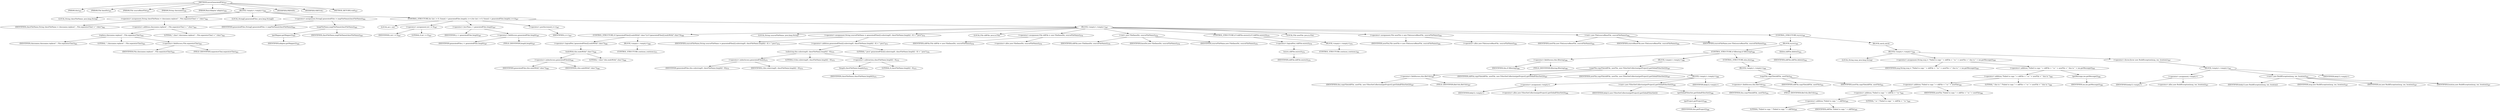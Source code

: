 digraph "moveGeneratedFile" {  
"971" [label = <(METHOD,moveGeneratedFile)<SUB>557</SUB>> ]
"54" [label = <(PARAM,this)<SUB>557</SUB>> ]
"972" [label = <(PARAM,File baseDir)<SUB>557</SUB>> ]
"973" [label = <(PARAM,File sourceBaseFile)<SUB>557</SUB>> ]
"974" [label = <(PARAM,String classname)<SUB>558</SUB>> ]
"975" [label = <(PARAM,RmicAdapter adapter)<SUB>559</SUB>> ]
"976" [label = <(BLOCK,&lt;empty&gt;,&lt;empty&gt;)<SUB>560</SUB>> ]
"977" [label = <(LOCAL,String classFileName: java.lang.String)> ]
"978" [label = <(&lt;operator&gt;.assignment,String classFileName = classname.replace('.', File.separatorChar) + &quot;.class&quot;)<SUB>562</SUB>> ]
"979" [label = <(IDENTIFIER,classFileName,String classFileName = classname.replace('.', File.separatorChar) + &quot;.class&quot;)<SUB>562</SUB>> ]
"980" [label = <(&lt;operator&gt;.addition,classname.replace('.', File.separatorChar) + &quot;.class&quot;)<SUB>563</SUB>> ]
"981" [label = <(replace,classname.replace('.', File.separatorChar))<SUB>563</SUB>> ]
"982" [label = <(IDENTIFIER,classname,classname.replace('.', File.separatorChar))<SUB>563</SUB>> ]
"983" [label = <(LITERAL,'.',classname.replace('.', File.separatorChar))<SUB>563</SUB>> ]
"984" [label = <(&lt;operator&gt;.fieldAccess,File.separatorChar)<SUB>563</SUB>> ]
"985" [label = <(IDENTIFIER,File,classname.replace('.', File.separatorChar))<SUB>563</SUB>> ]
"986" [label = <(FIELD_IDENTIFIER,separatorChar,separatorChar)<SUB>563</SUB>> ]
"987" [label = <(LITERAL,&quot;.class&quot;,classname.replace('.', File.separatorChar) + &quot;.class&quot;)<SUB>563</SUB>> ]
"988" [label = <(LOCAL,String[] generatedFiles: java.lang.String[])> ]
"989" [label = <(&lt;operator&gt;.assignment,String[] generatedFiles = mapFileName(classFileName))<SUB>564</SUB>> ]
"990" [label = <(IDENTIFIER,generatedFiles,String[] generatedFiles = mapFileName(classFileName))<SUB>564</SUB>> ]
"991" [label = <(mapFileName,mapFileName(classFileName))<SUB>565</SUB>> ]
"992" [label = <(getMapper,getMapper())<SUB>565</SUB>> ]
"993" [label = <(IDENTIFIER,adapter,getMapper())<SUB>565</SUB>> ]
"994" [label = <(IDENTIFIER,classFileName,mapFileName(classFileName))<SUB>565</SUB>> ]
"995" [label = <(CONTROL_STRUCTURE,for (int i = 0; Some(i &lt; generatedFiles.length); i++),for (int i = 0; Some(i &lt; generatedFiles.length); i++))<SUB>567</SUB>> ]
"996" [label = <(LOCAL,int i: int)> ]
"997" [label = <(&lt;operator&gt;.assignment,int i = 0)<SUB>567</SUB>> ]
"998" [label = <(IDENTIFIER,i,int i = 0)<SUB>567</SUB>> ]
"999" [label = <(LITERAL,0,int i = 0)<SUB>567</SUB>> ]
"1000" [label = <(&lt;operator&gt;.lessThan,i &lt; generatedFiles.length)<SUB>567</SUB>> ]
"1001" [label = <(IDENTIFIER,i,i &lt; generatedFiles.length)<SUB>567</SUB>> ]
"1002" [label = <(&lt;operator&gt;.fieldAccess,generatedFiles.length)<SUB>567</SUB>> ]
"1003" [label = <(IDENTIFIER,generatedFiles,i &lt; generatedFiles.length)<SUB>567</SUB>> ]
"1004" [label = <(FIELD_IDENTIFIER,length,length)<SUB>567</SUB>> ]
"1005" [label = <(&lt;operator&gt;.postIncrement,i++)<SUB>567</SUB>> ]
"1006" [label = <(IDENTIFIER,i,i++)<SUB>567</SUB>> ]
"1007" [label = <(BLOCK,&lt;empty&gt;,&lt;empty&gt;)<SUB>567</SUB>> ]
"1008" [label = <(CONTROL_STRUCTURE,if (!generatedFiles[i].endsWith(&quot;.class&quot;)),if (!generatedFiles[i].endsWith(&quot;.class&quot;)))<SUB>568</SUB>> ]
"1009" [label = <(&lt;operator&gt;.logicalNot,!generatedFiles[i].endsWith(&quot;.class&quot;))<SUB>568</SUB>> ]
"1010" [label = <(endsWith,this.endsWith(&quot;.class&quot;))<SUB>568</SUB>> ]
"1011" [label = <(&lt;operator&gt;.indexAccess,generatedFiles[i])<SUB>568</SUB>> ]
"1012" [label = <(IDENTIFIER,generatedFiles,this.endsWith(&quot;.class&quot;))<SUB>568</SUB>> ]
"1013" [label = <(IDENTIFIER,i,this.endsWith(&quot;.class&quot;))<SUB>568</SUB>> ]
"1014" [label = <(LITERAL,&quot;.class&quot;,this.endsWith(&quot;.class&quot;))<SUB>568</SUB>> ]
"1015" [label = <(BLOCK,&lt;empty&gt;,&lt;empty&gt;)<SUB>568</SUB>> ]
"1016" [label = <(CONTROL_STRUCTURE,continue;,continue;)<SUB>571</SUB>> ]
"1017" [label = <(LOCAL,String sourceFileName: java.lang.String)> ]
"1018" [label = <(&lt;operator&gt;.assignment,String sourceFileName = generatedFiles[i].substring(0, classFileName.length() - 6) + &quot;.java&quot;)<SUB>574</SUB>> ]
"1019" [label = <(IDENTIFIER,sourceFileName,String sourceFileName = generatedFiles[i].substring(0, classFileName.length() - 6) + &quot;.java&quot;)<SUB>574</SUB>> ]
"1020" [label = <(&lt;operator&gt;.addition,generatedFiles[i].substring(0, classFileName.length() - 6) + &quot;.java&quot;)<SUB>575</SUB>> ]
"1021" [label = <(substring,this.substring(0, classFileName.length() - 6))<SUB>575</SUB>> ]
"1022" [label = <(&lt;operator&gt;.indexAccess,generatedFiles[i])<SUB>575</SUB>> ]
"1023" [label = <(IDENTIFIER,generatedFiles,this.substring(0, classFileName.length() - 6))<SUB>575</SUB>> ]
"1024" [label = <(IDENTIFIER,i,this.substring(0, classFileName.length() - 6))<SUB>575</SUB>> ]
"1025" [label = <(LITERAL,0,this.substring(0, classFileName.length() - 6))<SUB>575</SUB>> ]
"1026" [label = <(&lt;operator&gt;.subtraction,classFileName.length() - 6)<SUB>575</SUB>> ]
"1027" [label = <(length,classFileName.length())<SUB>575</SUB>> ]
"1028" [label = <(IDENTIFIER,classFileName,classFileName.length())<SUB>575</SUB>> ]
"1029" [label = <(LITERAL,6,classFileName.length() - 6)<SUB>575</SUB>> ]
"1030" [label = <(LITERAL,&quot;.java&quot;,generatedFiles[i].substring(0, classFileName.length() - 6) + &quot;.java&quot;)<SUB>576</SUB>> ]
"50" [label = <(LOCAL,File oldFile: java.io.File)> ]
"1031" [label = <(&lt;operator&gt;.assignment,File oldFile = new File(baseDir, sourceFileName))<SUB>578</SUB>> ]
"1032" [label = <(IDENTIFIER,oldFile,File oldFile = new File(baseDir, sourceFileName))<SUB>578</SUB>> ]
"1033" [label = <(&lt;operator&gt;.alloc,new File(baseDir, sourceFileName))<SUB>578</SUB>> ]
"1034" [label = <(&lt;init&gt;,new File(baseDir, sourceFileName))<SUB>578</SUB>> ]
"49" [label = <(IDENTIFIER,oldFile,new File(baseDir, sourceFileName))<SUB>578</SUB>> ]
"1035" [label = <(IDENTIFIER,baseDir,new File(baseDir, sourceFileName))<SUB>578</SUB>> ]
"1036" [label = <(IDENTIFIER,sourceFileName,new File(baseDir, sourceFileName))<SUB>578</SUB>> ]
"1037" [label = <(CONTROL_STRUCTURE,if (!oldFile.exists()),if (!oldFile.exists()))<SUB>579</SUB>> ]
"1038" [label = <(&lt;operator&gt;.logicalNot,!oldFile.exists())<SUB>579</SUB>> ]
"1039" [label = <(exists,oldFile.exists())<SUB>579</SUB>> ]
"1040" [label = <(IDENTIFIER,oldFile,oldFile.exists())<SUB>579</SUB>> ]
"1041" [label = <(BLOCK,&lt;empty&gt;,&lt;empty&gt;)<SUB>579</SUB>> ]
"1042" [label = <(CONTROL_STRUCTURE,continue;,continue;)<SUB>581</SUB>> ]
"52" [label = <(LOCAL,File newFile: java.io.File)> ]
"1043" [label = <(&lt;operator&gt;.assignment,File newFile = new File(sourceBaseFile, sourceFileName))<SUB>584</SUB>> ]
"1044" [label = <(IDENTIFIER,newFile,File newFile = new File(sourceBaseFile, sourceFileName))<SUB>584</SUB>> ]
"1045" [label = <(&lt;operator&gt;.alloc,new File(sourceBaseFile, sourceFileName))<SUB>584</SUB>> ]
"1046" [label = <(&lt;init&gt;,new File(sourceBaseFile, sourceFileName))<SUB>584</SUB>> ]
"51" [label = <(IDENTIFIER,newFile,new File(sourceBaseFile, sourceFileName))<SUB>584</SUB>> ]
"1047" [label = <(IDENTIFIER,sourceBaseFile,new File(sourceBaseFile, sourceFileName))<SUB>584</SUB>> ]
"1048" [label = <(IDENTIFIER,sourceFileName,new File(sourceBaseFile, sourceFileName))<SUB>584</SUB>> ]
"1049" [label = <(CONTROL_STRUCTURE,try,try)<SUB>585</SUB>> ]
"1050" [label = <(BLOCK,try,try)<SUB>585</SUB>> ]
"1051" [label = <(CONTROL_STRUCTURE,if (filtering),if (filtering))<SUB>586</SUB>> ]
"1052" [label = <(&lt;operator&gt;.fieldAccess,this.filtering)<SUB>586</SUB>> ]
"1053" [label = <(IDENTIFIER,this,if (filtering))<SUB>586</SUB>> ]
"1054" [label = <(FIELD_IDENTIFIER,filtering,filtering)<SUB>586</SUB>> ]
"1055" [label = <(BLOCK,&lt;empty&gt;,&lt;empty&gt;)<SUB>586</SUB>> ]
"1056" [label = <(copyFile,copyFile(oldFile, newFile, new FilterSetCollection(getProject().getGlobalFilterSet())))<SUB>587</SUB>> ]
"1057" [label = <(&lt;operator&gt;.fieldAccess,this.fileUtils)<SUB>587</SUB>> ]
"1058" [label = <(IDENTIFIER,this,copyFile(oldFile, newFile, new FilterSetCollection(getProject().getGlobalFilterSet())))<SUB>587</SUB>> ]
"1059" [label = <(FIELD_IDENTIFIER,fileUtils,fileUtils)<SUB>587</SUB>> ]
"1060" [label = <(IDENTIFIER,oldFile,copyFile(oldFile, newFile, new FilterSetCollection(getProject().getGlobalFilterSet())))<SUB>587</SUB>> ]
"1061" [label = <(IDENTIFIER,newFile,copyFile(oldFile, newFile, new FilterSetCollection(getProject().getGlobalFilterSet())))<SUB>587</SUB>> ]
"1062" [label = <(BLOCK,&lt;empty&gt;,&lt;empty&gt;)<SUB>588</SUB>> ]
"1063" [label = <(&lt;operator&gt;.assignment,&lt;empty&gt;)> ]
"1064" [label = <(IDENTIFIER,$obj12,&lt;empty&gt;)> ]
"1065" [label = <(&lt;operator&gt;.alloc,new FilterSetCollection(getProject().getGlobalFilterSet()))<SUB>588</SUB>> ]
"1066" [label = <(&lt;init&gt;,new FilterSetCollection(getProject().getGlobalFilterSet()))<SUB>588</SUB>> ]
"1067" [label = <(IDENTIFIER,$obj12,new FilterSetCollection(getProject().getGlobalFilterSet()))> ]
"1068" [label = <(getGlobalFilterSet,getGlobalFilterSet())<SUB>588</SUB>> ]
"1069" [label = <(getProject,getProject())<SUB>588</SUB>> ]
"53" [label = <(IDENTIFIER,this,getProject())<SUB>588</SUB>> ]
"1070" [label = <(IDENTIFIER,$obj12,&lt;empty&gt;)> ]
"1071" [label = <(CONTROL_STRUCTURE,else,else)<SUB>590</SUB>> ]
"1072" [label = <(BLOCK,&lt;empty&gt;,&lt;empty&gt;)<SUB>590</SUB>> ]
"1073" [label = <(copyFile,copyFile(oldFile, newFile))<SUB>591</SUB>> ]
"1074" [label = <(&lt;operator&gt;.fieldAccess,this.fileUtils)<SUB>591</SUB>> ]
"1075" [label = <(IDENTIFIER,this,copyFile(oldFile, newFile))<SUB>591</SUB>> ]
"1076" [label = <(FIELD_IDENTIFIER,fileUtils,fileUtils)<SUB>591</SUB>> ]
"1077" [label = <(IDENTIFIER,oldFile,copyFile(oldFile, newFile))<SUB>591</SUB>> ]
"1078" [label = <(IDENTIFIER,newFile,copyFile(oldFile, newFile))<SUB>591</SUB>> ]
"1079" [label = <(delete,oldFile.delete())<SUB>593</SUB>> ]
"1080" [label = <(IDENTIFIER,oldFile,oldFile.delete())<SUB>593</SUB>> ]
"1081" [label = <(BLOCK,catch,catch)> ]
"1082" [label = <(BLOCK,&lt;empty&gt;,&lt;empty&gt;)<SUB>594</SUB>> ]
"1083" [label = <(LOCAL,String msg: java.lang.String)> ]
"1084" [label = <(&lt;operator&gt;.assignment,String msg = &quot;Failed to copy &quot; + oldFile + &quot; to &quot; + newFile + &quot; due to &quot; + ioe.getMessage())<SUB>595</SUB>> ]
"1085" [label = <(IDENTIFIER,msg,String msg = &quot;Failed to copy &quot; + oldFile + &quot; to &quot; + newFile + &quot; due to &quot; + ioe.getMessage())<SUB>595</SUB>> ]
"1086" [label = <(&lt;operator&gt;.addition,&quot;Failed to copy &quot; + oldFile + &quot; to &quot; + newFile + &quot; due to &quot; + ioe.getMessage())<SUB>595</SUB>> ]
"1087" [label = <(&lt;operator&gt;.addition,&quot;Failed to copy &quot; + oldFile + &quot; to &quot; + newFile + &quot; due to &quot;)<SUB>595</SUB>> ]
"1088" [label = <(&lt;operator&gt;.addition,&quot;Failed to copy &quot; + oldFile + &quot; to &quot; + newFile)<SUB>595</SUB>> ]
"1089" [label = <(&lt;operator&gt;.addition,&quot;Failed to copy &quot; + oldFile + &quot; to &quot;)<SUB>595</SUB>> ]
"1090" [label = <(&lt;operator&gt;.addition,&quot;Failed to copy &quot; + oldFile)<SUB>595</SUB>> ]
"1091" [label = <(LITERAL,&quot;Failed to copy &quot;,&quot;Failed to copy &quot; + oldFile)<SUB>595</SUB>> ]
"1092" [label = <(IDENTIFIER,oldFile,&quot;Failed to copy &quot; + oldFile)<SUB>595</SUB>> ]
"1093" [label = <(LITERAL,&quot; to &quot;,&quot;Failed to copy &quot; + oldFile + &quot; to &quot;)<SUB>595</SUB>> ]
"1094" [label = <(IDENTIFIER,newFile,&quot;Failed to copy &quot; + oldFile + &quot; to &quot; + newFile)<SUB>596</SUB>> ]
"1095" [label = <(LITERAL,&quot; due to &quot;,&quot;Failed to copy &quot; + oldFile + &quot; to &quot; + newFile + &quot; due to &quot;)<SUB>596</SUB>> ]
"1096" [label = <(getMessage,ioe.getMessage())<SUB>596</SUB>> ]
"1097" [label = <(IDENTIFIER,ioe,ioe.getMessage())<SUB>596</SUB>> ]
"1098" [label = <(&lt;operator&gt;.throw,throw new BuildException(msg, ioe, location);)<SUB>597</SUB>> ]
"1099" [label = <(BLOCK,&lt;empty&gt;,&lt;empty&gt;)<SUB>597</SUB>> ]
"1100" [label = <(&lt;operator&gt;.assignment,&lt;empty&gt;)> ]
"1101" [label = <(IDENTIFIER,$obj13,&lt;empty&gt;)> ]
"1102" [label = <(&lt;operator&gt;.alloc,new BuildException(msg, ioe, location))<SUB>597</SUB>> ]
"1103" [label = <(&lt;init&gt;,new BuildException(msg, ioe, location))<SUB>597</SUB>> ]
"1104" [label = <(IDENTIFIER,$obj13,new BuildException(msg, ioe, location))> ]
"1105" [label = <(IDENTIFIER,msg,new BuildException(msg, ioe, location))<SUB>597</SUB>> ]
"1106" [label = <(IDENTIFIER,ioe,new BuildException(msg, ioe, location))<SUB>597</SUB>> ]
"1107" [label = <(IDENTIFIER,location,new BuildException(msg, ioe, location))<SUB>597</SUB>> ]
"1108" [label = <(IDENTIFIER,$obj13,&lt;empty&gt;)> ]
"1109" [label = <(MODIFIER,PRIVATE)> ]
"1110" [label = <(MODIFIER,VIRTUAL)> ]
"1111" [label = <(METHOD_RETURN,void)<SUB>557</SUB>> ]
  "971" -> "54" 
  "971" -> "972" 
  "971" -> "973" 
  "971" -> "974" 
  "971" -> "975" 
  "971" -> "976" 
  "971" -> "1109" 
  "971" -> "1110" 
  "971" -> "1111" 
  "976" -> "977" 
  "976" -> "978" 
  "976" -> "988" 
  "976" -> "989" 
  "976" -> "995" 
  "978" -> "979" 
  "978" -> "980" 
  "980" -> "981" 
  "980" -> "987" 
  "981" -> "982" 
  "981" -> "983" 
  "981" -> "984" 
  "984" -> "985" 
  "984" -> "986" 
  "989" -> "990" 
  "989" -> "991" 
  "991" -> "992" 
  "991" -> "994" 
  "992" -> "993" 
  "995" -> "996" 
  "995" -> "997" 
  "995" -> "1000" 
  "995" -> "1005" 
  "995" -> "1007" 
  "997" -> "998" 
  "997" -> "999" 
  "1000" -> "1001" 
  "1000" -> "1002" 
  "1002" -> "1003" 
  "1002" -> "1004" 
  "1005" -> "1006" 
  "1007" -> "1008" 
  "1007" -> "1017" 
  "1007" -> "1018" 
  "1007" -> "50" 
  "1007" -> "1031" 
  "1007" -> "1034" 
  "1007" -> "1037" 
  "1007" -> "52" 
  "1007" -> "1043" 
  "1007" -> "1046" 
  "1007" -> "1049" 
  "1008" -> "1009" 
  "1008" -> "1015" 
  "1009" -> "1010" 
  "1010" -> "1011" 
  "1010" -> "1014" 
  "1011" -> "1012" 
  "1011" -> "1013" 
  "1015" -> "1016" 
  "1018" -> "1019" 
  "1018" -> "1020" 
  "1020" -> "1021" 
  "1020" -> "1030" 
  "1021" -> "1022" 
  "1021" -> "1025" 
  "1021" -> "1026" 
  "1022" -> "1023" 
  "1022" -> "1024" 
  "1026" -> "1027" 
  "1026" -> "1029" 
  "1027" -> "1028" 
  "1031" -> "1032" 
  "1031" -> "1033" 
  "1034" -> "49" 
  "1034" -> "1035" 
  "1034" -> "1036" 
  "1037" -> "1038" 
  "1037" -> "1041" 
  "1038" -> "1039" 
  "1039" -> "1040" 
  "1041" -> "1042" 
  "1043" -> "1044" 
  "1043" -> "1045" 
  "1046" -> "51" 
  "1046" -> "1047" 
  "1046" -> "1048" 
  "1049" -> "1050" 
  "1049" -> "1081" 
  "1050" -> "1051" 
  "1050" -> "1079" 
  "1051" -> "1052" 
  "1051" -> "1055" 
  "1051" -> "1071" 
  "1052" -> "1053" 
  "1052" -> "1054" 
  "1055" -> "1056" 
  "1056" -> "1057" 
  "1056" -> "1060" 
  "1056" -> "1061" 
  "1056" -> "1062" 
  "1057" -> "1058" 
  "1057" -> "1059" 
  "1062" -> "1063" 
  "1062" -> "1066" 
  "1062" -> "1070" 
  "1063" -> "1064" 
  "1063" -> "1065" 
  "1066" -> "1067" 
  "1066" -> "1068" 
  "1068" -> "1069" 
  "1069" -> "53" 
  "1071" -> "1072" 
  "1072" -> "1073" 
  "1073" -> "1074" 
  "1073" -> "1077" 
  "1073" -> "1078" 
  "1074" -> "1075" 
  "1074" -> "1076" 
  "1079" -> "1080" 
  "1081" -> "1082" 
  "1082" -> "1083" 
  "1082" -> "1084" 
  "1082" -> "1098" 
  "1084" -> "1085" 
  "1084" -> "1086" 
  "1086" -> "1087" 
  "1086" -> "1096" 
  "1087" -> "1088" 
  "1087" -> "1095" 
  "1088" -> "1089" 
  "1088" -> "1094" 
  "1089" -> "1090" 
  "1089" -> "1093" 
  "1090" -> "1091" 
  "1090" -> "1092" 
  "1096" -> "1097" 
  "1098" -> "1099" 
  "1099" -> "1100" 
  "1099" -> "1103" 
  "1099" -> "1108" 
  "1100" -> "1101" 
  "1100" -> "1102" 
  "1103" -> "1104" 
  "1103" -> "1105" 
  "1103" -> "1106" 
  "1103" -> "1107" 
}
